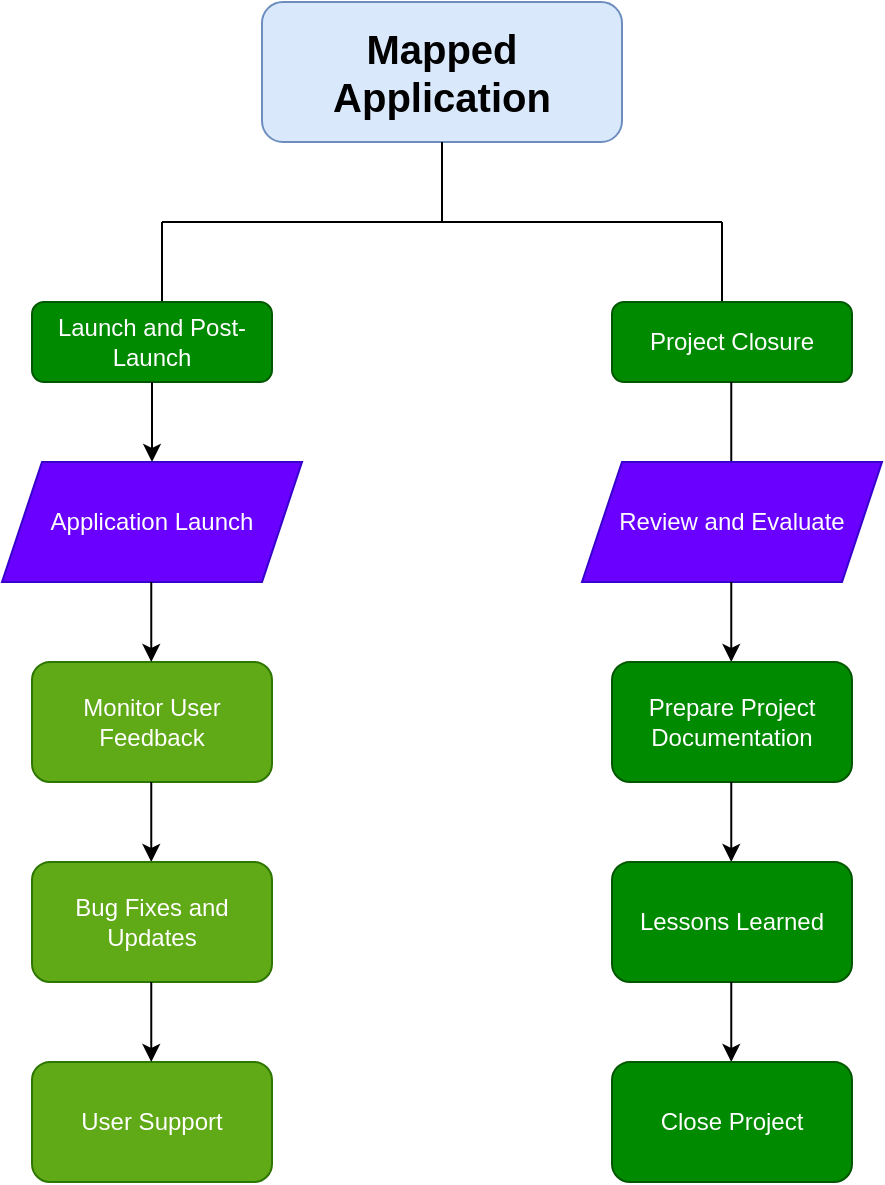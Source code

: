 <mxfile version="22.0.4" type="github">
  <diagram name="Page-1" id="fHMVDBfmitqIEEqeR6LP">
    <mxGraphModel dx="1593" dy="833" grid="1" gridSize="10" guides="1" tooltips="1" connect="1" arrows="1" fold="1" page="1" pageScale="1" pageWidth="827" pageHeight="1169" math="0" shadow="0">
      <root>
        <mxCell id="0" />
        <mxCell id="1" parent="0" />
        <mxCell id="4CyvcN15CJxKo6aU1KLf-1" value="&lt;font style=&quot;font-size: 20px;&quot;&gt;&lt;b&gt;Mapped Application&lt;/b&gt;&lt;/font&gt;" style="rounded=1;whiteSpace=wrap;html=1;fillColor=#dae8fc;strokeColor=#6c8ebf;" vertex="1" parent="1">
          <mxGeometry x="330" y="370" width="180" height="70" as="geometry" />
        </mxCell>
        <mxCell id="4CyvcN15CJxKo6aU1KLf-5" value="" style="endArrow=none;html=1;rounded=0;entryX=0.5;entryY=1;entryDx=0;entryDy=0;" edge="1" parent="1" target="4CyvcN15CJxKo6aU1KLf-1">
          <mxGeometry width="50" height="50" relative="1" as="geometry">
            <mxPoint x="420" y="480" as="sourcePoint" />
            <mxPoint x="460" y="440" as="targetPoint" />
          </mxGeometry>
        </mxCell>
        <mxCell id="4CyvcN15CJxKo6aU1KLf-6" value="" style="endArrow=none;html=1;rounded=0;" edge="1" parent="1">
          <mxGeometry width="50" height="50" relative="1" as="geometry">
            <mxPoint x="280" y="480" as="sourcePoint" />
            <mxPoint x="560" y="480" as="targetPoint" />
          </mxGeometry>
        </mxCell>
        <mxCell id="4CyvcN15CJxKo6aU1KLf-7" value="" style="endArrow=none;html=1;rounded=0;" edge="1" parent="1">
          <mxGeometry width="50" height="50" relative="1" as="geometry">
            <mxPoint x="280.0" y="520" as="sourcePoint" />
            <mxPoint x="280.0" y="480" as="targetPoint" />
          </mxGeometry>
        </mxCell>
        <mxCell id="4CyvcN15CJxKo6aU1KLf-8" value="" style="endArrow=none;html=1;rounded=0;" edge="1" parent="1">
          <mxGeometry width="50" height="50" relative="1" as="geometry">
            <mxPoint x="560" y="520" as="sourcePoint" />
            <mxPoint x="560" y="480" as="targetPoint" />
          </mxGeometry>
        </mxCell>
        <mxCell id="4CyvcN15CJxKo6aU1KLf-9" value=" Launch and Post-Launch" style="rounded=1;whiteSpace=wrap;html=1;fillColor=#008a00;strokeColor=#005700;fontColor=#ffffff;" vertex="1" parent="1">
          <mxGeometry x="215" y="520" width="120" height="40" as="geometry" />
        </mxCell>
        <mxCell id="4CyvcN15CJxKo6aU1KLf-13" value="Project Closure" style="rounded=1;whiteSpace=wrap;html=1;fillColor=#008a00;strokeColor=#005700;fontColor=#ffffff;" vertex="1" parent="1">
          <mxGeometry x="505" y="520" width="120" height="40" as="geometry" />
        </mxCell>
        <mxCell id="4CyvcN15CJxKo6aU1KLf-20" value="" style="endArrow=none;html=1;rounded=0;" edge="1" parent="1">
          <mxGeometry width="50" height="50" relative="1" as="geometry">
            <mxPoint x="564.63" y="600" as="sourcePoint" />
            <mxPoint x="564.63" y="560" as="targetPoint" />
          </mxGeometry>
        </mxCell>
        <mxCell id="4CyvcN15CJxKo6aU1KLf-25" value="Application Launch" style="shape=parallelogram;perimeter=parallelogramPerimeter;whiteSpace=wrap;html=1;fixedSize=1;fillColor=#6a00ff;fontColor=#ffffff;strokeColor=#3700CC;" vertex="1" parent="1">
          <mxGeometry x="200" y="600" width="150" height="60" as="geometry" />
        </mxCell>
        <mxCell id="4CyvcN15CJxKo6aU1KLf-31" value="Review and Evaluate" style="shape=parallelogram;perimeter=parallelogramPerimeter;whiteSpace=wrap;html=1;fixedSize=1;fillColor=#6a00ff;fontColor=#ffffff;strokeColor=#3700CC;" vertex="1" parent="1">
          <mxGeometry x="490" y="600" width="150" height="60" as="geometry" />
        </mxCell>
        <mxCell id="4CyvcN15CJxKo6aU1KLf-32" value="Monitor User Feedback" style="rounded=1;whiteSpace=wrap;html=1;fillColor=#60a917;fontColor=#ffffff;strokeColor=#2D7600;" vertex="1" parent="1">
          <mxGeometry x="215" y="700" width="120" height="60" as="geometry" />
        </mxCell>
        <mxCell id="4CyvcN15CJxKo6aU1KLf-34" value="" style="endArrow=classic;html=1;rounded=0;entryX=0.5;entryY=0;entryDx=0;entryDy=0;exitX=0.5;exitY=1;exitDx=0;exitDy=0;" edge="1" parent="1" source="4CyvcN15CJxKo6aU1KLf-9" target="4CyvcN15CJxKo6aU1KLf-25">
          <mxGeometry width="50" height="50" relative="1" as="geometry">
            <mxPoint x="250" y="620" as="sourcePoint" />
            <mxPoint x="300" y="570" as="targetPoint" />
          </mxGeometry>
        </mxCell>
        <mxCell id="4CyvcN15CJxKo6aU1KLf-35" value="" style="endArrow=classic;html=1;rounded=0;entryX=0.5;entryY=0;entryDx=0;entryDy=0;exitX=0.5;exitY=1;exitDx=0;exitDy=0;" edge="1" parent="1">
          <mxGeometry width="50" height="50" relative="1" as="geometry">
            <mxPoint x="274.63" y="660" as="sourcePoint" />
            <mxPoint x="274.63" y="700" as="targetPoint" />
          </mxGeometry>
        </mxCell>
        <mxCell id="4CyvcN15CJxKo6aU1KLf-36" value="" style="endArrow=classic;html=1;rounded=0;entryX=0.5;entryY=0;entryDx=0;entryDy=0;exitX=0.5;exitY=1;exitDx=0;exitDy=0;" edge="1" parent="1">
          <mxGeometry width="50" height="50" relative="1" as="geometry">
            <mxPoint x="274.63" y="760" as="sourcePoint" />
            <mxPoint x="274.63" y="800" as="targetPoint" />
          </mxGeometry>
        </mxCell>
        <mxCell id="4CyvcN15CJxKo6aU1KLf-37" value="Bug Fixes and Updates" style="rounded=1;whiteSpace=wrap;html=1;fillColor=#60a917;fontColor=#ffffff;strokeColor=#2D7600;" vertex="1" parent="1">
          <mxGeometry x="215" y="800" width="120" height="60" as="geometry" />
        </mxCell>
        <mxCell id="4CyvcN15CJxKo6aU1KLf-38" value="User Support" style="rounded=1;whiteSpace=wrap;html=1;fillColor=#60a917;fontColor=#ffffff;strokeColor=#2D7600;" vertex="1" parent="1">
          <mxGeometry x="215" y="900" width="120" height="60" as="geometry" />
        </mxCell>
        <mxCell id="4CyvcN15CJxKo6aU1KLf-39" value="" style="endArrow=classic;html=1;rounded=0;entryX=0.5;entryY=0;entryDx=0;entryDy=0;exitX=0.5;exitY=1;exitDx=0;exitDy=0;" edge="1" parent="1">
          <mxGeometry width="50" height="50" relative="1" as="geometry">
            <mxPoint x="274.63" y="860" as="sourcePoint" />
            <mxPoint x="274.63" y="900" as="targetPoint" />
          </mxGeometry>
        </mxCell>
        <mxCell id="4CyvcN15CJxKo6aU1KLf-52" value="" style="endArrow=classic;html=1;rounded=0;entryX=0.5;entryY=0;entryDx=0;entryDy=0;exitX=0.5;exitY=1;exitDx=0;exitDy=0;" edge="1" parent="1">
          <mxGeometry width="50" height="50" relative="1" as="geometry">
            <mxPoint x="564.63" y="660" as="sourcePoint" />
            <mxPoint x="564.63" y="700" as="targetPoint" />
          </mxGeometry>
        </mxCell>
        <mxCell id="4CyvcN15CJxKo6aU1KLf-53" value="Prepare Project Documentation" style="rounded=1;whiteSpace=wrap;html=1;fillColor=#008a00;strokeColor=#005700;fontColor=#ffffff;" vertex="1" parent="1">
          <mxGeometry x="505" y="700" width="120" height="60" as="geometry" />
        </mxCell>
        <mxCell id="4CyvcN15CJxKo6aU1KLf-54" value="" style="endArrow=classic;html=1;rounded=0;entryX=0.5;entryY=0;entryDx=0;entryDy=0;exitX=0.5;exitY=1;exitDx=0;exitDy=0;" edge="1" parent="1">
          <mxGeometry width="50" height="50" relative="1" as="geometry">
            <mxPoint x="564.63" y="760" as="sourcePoint" />
            <mxPoint x="564.63" y="800" as="targetPoint" />
          </mxGeometry>
        </mxCell>
        <mxCell id="4CyvcN15CJxKo6aU1KLf-55" value="Lessons Learned" style="rounded=1;whiteSpace=wrap;html=1;fillColor=#008a00;strokeColor=#005700;fontColor=#ffffff;" vertex="1" parent="1">
          <mxGeometry x="505" y="800" width="120" height="60" as="geometry" />
        </mxCell>
        <mxCell id="4CyvcN15CJxKo6aU1KLf-56" value="" style="endArrow=classic;html=1;rounded=0;entryX=0.5;entryY=0;entryDx=0;entryDy=0;exitX=0.5;exitY=1;exitDx=0;exitDy=0;" edge="1" parent="1">
          <mxGeometry width="50" height="50" relative="1" as="geometry">
            <mxPoint x="564.63" y="860" as="sourcePoint" />
            <mxPoint x="564.63" y="900" as="targetPoint" />
          </mxGeometry>
        </mxCell>
        <mxCell id="4CyvcN15CJxKo6aU1KLf-57" value="Close Project" style="rounded=1;whiteSpace=wrap;html=1;fillColor=#008a00;strokeColor=#005700;fontColor=#ffffff;" vertex="1" parent="1">
          <mxGeometry x="505" y="900" width="120" height="60" as="geometry" />
        </mxCell>
      </root>
    </mxGraphModel>
  </diagram>
</mxfile>
